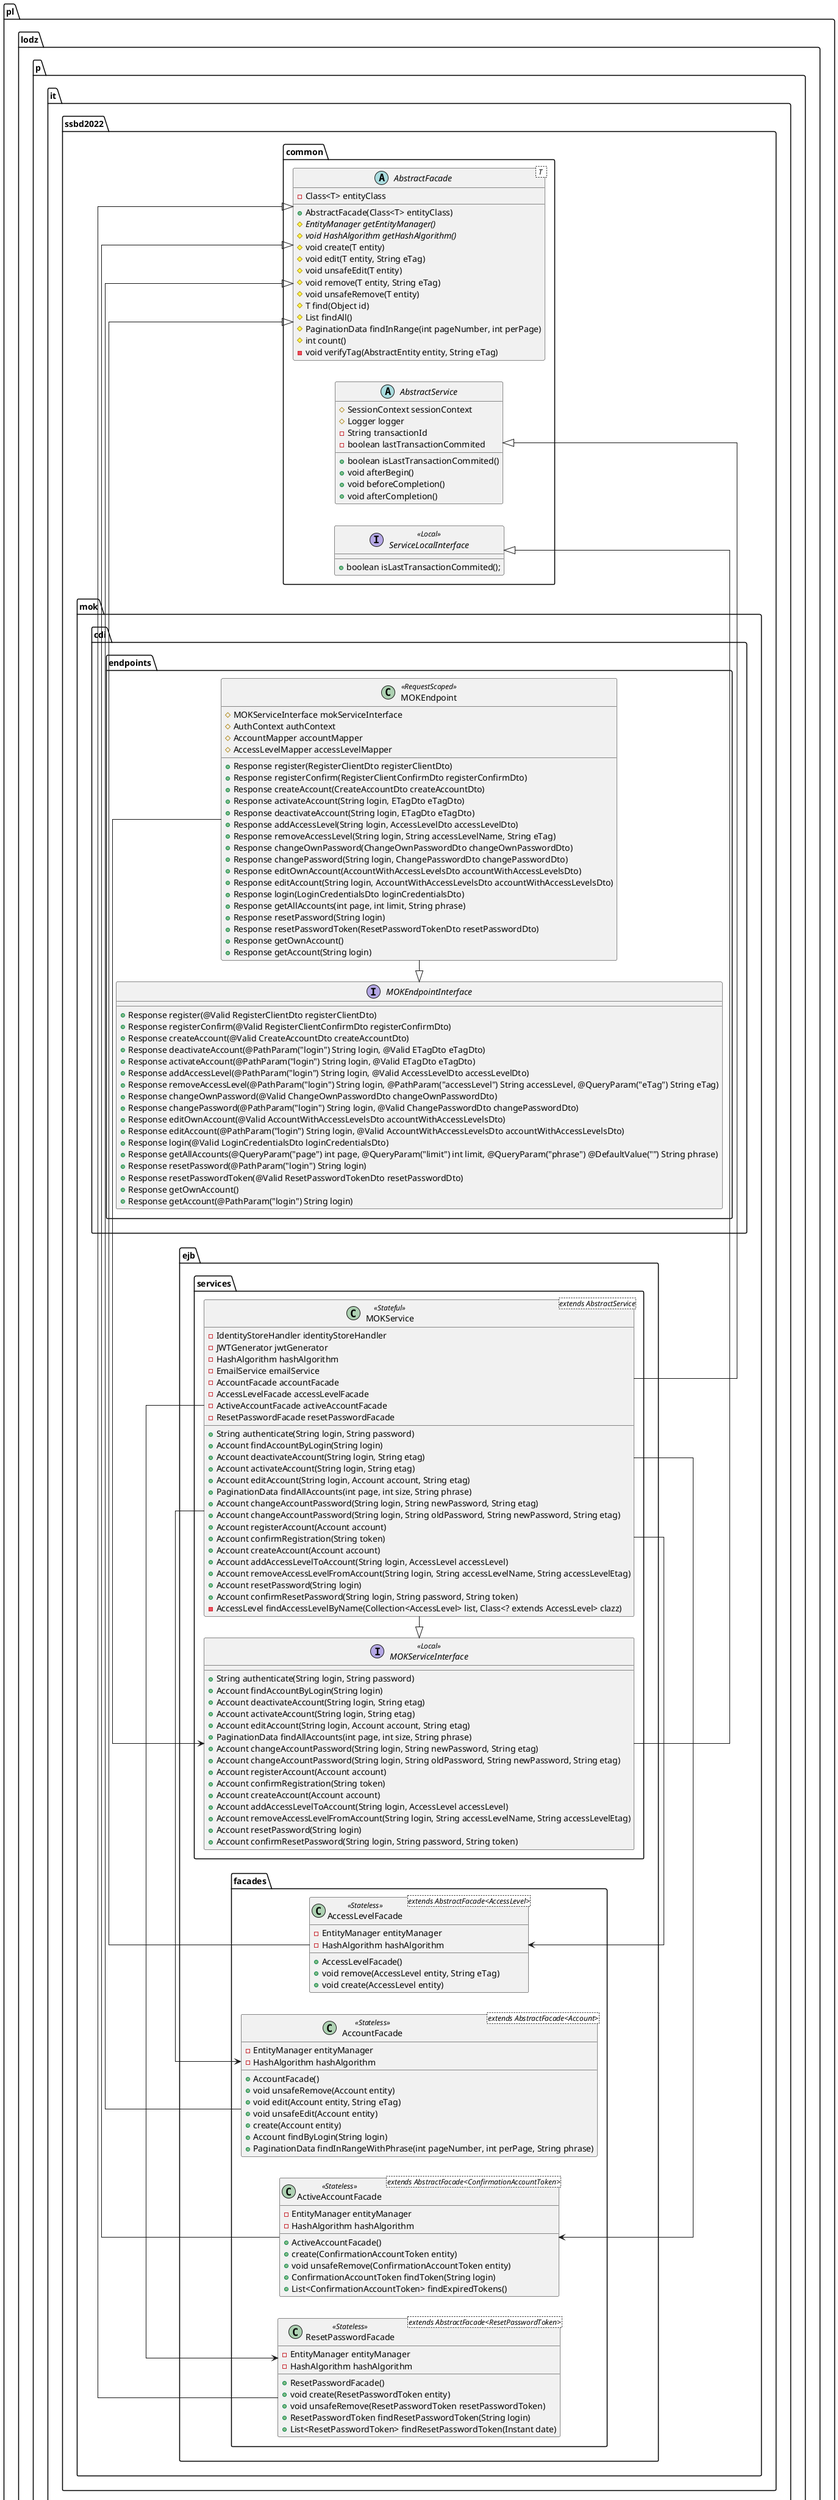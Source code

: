 @startuml MOK_ejb_cdi_diagram
left to right direction
skinparam linetype ortho

package pl.lodz.p.it.ssbd2022.common {
    
    abstract class AbstractFacade< T  > {
        -Class<T> entityClass
        +AbstractFacade(Class<T> entityClass)
        #{abstract} EntityManager getEntityManager()
        #{abstract} void HashAlgorithm getHashAlgorithm()
        #void create(T entity)
        #void edit(T entity, String eTag)
        #void unsafeEdit(T entity)
        #void remove(T entity, String eTag)
        #void unsafeRemove(T entity)
        #T find(Object id)
        #List findAll()
        #PaginationData findInRange(int pageNumber, int perPage)
        #int count()
        -void verifyTag(AbstractEntity entity, String eTag)
    }

    abstract class AbstractService {
        #SessionContext sessionContext
        #Logger logger
        -String transactionId
        -boolean lastTransactionCommited
        +boolean isLastTransactionCommited()
        +void afterBegin()
        +void beforeCompletion()
        +void afterCompletion()
    }

    interface ServiceLocalInterface <<Local>> {
        +boolean isLastTransactionCommited();
    }
}


package pl.lodz.p.it.ssbd2022.mok {
    ' ENDPOINTY
    package cdi.endpoints {
        interface MOKEndpointInterface {
            +Response register(@Valid RegisterClientDto registerClientDto)
            +Response registerConfirm(@Valid RegisterClientConfirmDto registerConfirmDto)
            +Response createAccount(@Valid CreateAccountDto createAccountDto)
            +Response deactivateAccount(@PathParam("login") String login, @Valid ETagDto eTagDto)
            +Response activateAccount(@PathParam("login") String login, @Valid ETagDto eTagDto)
            +Response addAccessLevel(@PathParam("login") String login, @Valid AccessLevelDto accessLevelDto)
            +Response removeAccessLevel(@PathParam("login") String login, @PathParam("accessLevel") String accessLevel, @QueryParam("eTag") String eTag)
            +Response changeOwnPassword(@Valid ChangeOwnPasswordDto changeOwnPasswordDto)
            +Response changePassword(@PathParam("login") String login, @Valid ChangePasswordDto changePasswordDto)
            +Response editOwnAccount(@Valid AccountWithAccessLevelsDto accountWithAccessLevelsDto)
            +Response editAccount(@PathParam("login") String login, @Valid AccountWithAccessLevelsDto accountWithAccessLevelsDto)
            +Response login(@Valid LoginCredentialsDto loginCredentialsDto)
            +Response getAllAccounts(@QueryParam("page") int page, @QueryParam("limit") int limit, @QueryParam("phrase") @DefaultValue("") String phrase)
            +Response resetPassword(@PathParam("login") String login)
            +Response resetPasswordToken(@Valid ResetPasswordTokenDto resetPasswordDto)
            +Response getOwnAccount()
            +Response getAccount(@PathParam("login") String login)
        }

        class MOKEndpoint<<RequestScoped>> {
            #MOKServiceInterface mokServiceInterface
            #AuthContext authContext
            #AccountMapper accountMapper
            #AccessLevelMapper accessLevelMapper
            +Response register(RegisterClientDto registerClientDto)
            +Response registerConfirm(RegisterClientConfirmDto registerConfirmDto)
            +Response createAccount(CreateAccountDto createAccountDto)
            +Response activateAccount(String login, ETagDto eTagDto)
            +Response deactivateAccount(String login, ETagDto eTagDto)
            +Response addAccessLevel(String login, AccessLevelDto accessLevelDto)
            +Response removeAccessLevel(String login, String accessLevelName, String eTag)
            +Response changeOwnPassword(ChangeOwnPasswordDto changeOwnPasswordDto)
            +Response changePassword(String login, ChangePasswordDto changePasswordDto)
            +Response editOwnAccount(AccountWithAccessLevelsDto accountWithAccessLevelsDto)
            +Response editAccount(String login, AccountWithAccessLevelsDto accountWithAccessLevelsDto)
            +Response login(LoginCredentialsDto loginCredentialsDto)
            +Response getAllAccounts(int page, int limit, String phrase)
            +Response resetPassword(String login)
            +Response resetPasswordToken(ResetPasswordTokenDto resetPasswordDto)
            +Response getOwnAccount()
            +Response getAccount(String login)

        }           
    }

    ' SERWISY
    package ejb.services {

        interface MOKServiceInterface <<Local>> {
            +String authenticate(String login, String password)
            +Account findAccountByLogin(String login)
            +Account deactivateAccount(String login, String etag)
            +Account activateAccount(String login, String etag)
            +Account editAccount(String login, Account account, String etag)
            +PaginationData findAllAccounts(int page, int size, String phrase)
            +Account changeAccountPassword(String login, String newPassword, String etag)
            +Account changeAccountPassword(String login, String oldPassword, String newPassword, String etag)
            +Account registerAccount(Account account)
            +Account confirmRegistration(String token)
            +Account createAccount(Account account)
            +Account addAccessLevelToAccount(String login, AccessLevel accessLevel)
            +Account removeAccessLevelFromAccount(String login, String accessLevelName, String accessLevelEtag)
            +Account resetPassword(String login)
            +Account confirmResetPassword(String login, String password, String token)
        }

        class MOKService<extends AbstractService> <<Stateful>> {
            -IdentityStoreHandler identityStoreHandler
            -JWTGenerator jwtGenerator
            -HashAlgorithm hashAlgorithm
            -EmailService emailService
            -AccountFacade accountFacade
            -AccessLevelFacade accessLevelFacade
            -ActiveAccountFacade activeAccountFacade
            -ResetPasswordFacade resetPasswordFacade
            +String authenticate(String login, String password)
            +Account findAccountByLogin(String login)
            +Account deactivateAccount(String login, String etag)
            +Account activateAccount(String login, String etag)
            +Account editAccount(String login, Account account, String etag)
            +PaginationData findAllAccounts(int page, int size, String phrase)
            +Account changeAccountPassword(String login, String newPassword, String etag)
            +Account changeAccountPassword(String login, String oldPassword, String newPassword, String etag)
            +Account registerAccount(Account account)
            +Account confirmRegistration(String token)
            +Account createAccount(Account account)
            +Account addAccessLevelToAccount(String login, AccessLevel accessLevel)
            +Account removeAccessLevelFromAccount(String login, String accessLevelName, String accessLevelEtag)
            +Account resetPassword(String login)
            +Account confirmResetPassword(String login, String password, String token)
            -AccessLevel findAccessLevelByName(Collection<AccessLevel> list, Class<? extends AccessLevel> clazz)
        }

    }

    ' FASADY
    package ejb.facades {

        class AccessLevelFacade<extends AbstractFacade<AccessLevel>> <<Stateless>> {
            -EntityManager entityManager
            -HashAlgorithm hashAlgorithm
            +AccessLevelFacade()
            +void remove(AccessLevel entity, String eTag)
            +void create(AccessLevel entity)
        }

        class AccountFacade<extends AbstractFacade<Account>> <<Stateless>> {
            -EntityManager entityManager
            -HashAlgorithm hashAlgorithm
            +AccountFacade()
            +void unsafeRemove(Account entity)
            +void edit(Account entity, String eTag)
            +void unsafeEdit(Account entity)
            +create(Account entity)
            +Account findByLogin(String login)
            +PaginationData findInRangeWithPhrase(int pageNumber, int perPage, String phrase)
        }
        
        class ActiveAccountFacade<extends AbstractFacade<ConfirmationAccountToken>> <<Stateless>> {
            -EntityManager entityManager
            -HashAlgorithm hashAlgorithm
            +ActiveAccountFacade()
            +create(ConfirmationAccountToken entity)
            +void unsafeRemove(ConfirmationAccountToken entity)
            +ConfirmationAccountToken findToken(String login)
            +List<ConfirmationAccountToken> findExpiredTokens()
        }

        class ResetPasswordFacade<extends AbstractFacade<ResetPasswordToken>> <<Stateless>> {
            -EntityManager entityManager
            -HashAlgorithm hashAlgorithm
            +ResetPasswordFacade()
            +void create(ResetPasswordToken entity)
            +void unsafeRemove(ResetPasswordToken resetPasswordToken)
            +ResetPasswordToken findResetPasswordToken(String login)
            +List<ResetPasswordToken> findResetPasswordToken(Instant date)
        }

    }

    
    
}

' extend fasad
AbstractFacade <|- AccessLevelFacade
AbstractFacade <|- AccountFacade
AbstractFacade <|- ActiveAccountFacade
AbstractFacade <|- ResetPasswordFacade

' extend/implement serwis
AbstractService <|- MOKService
ServiceLocalInterface <|- MOKServiceInterface
MOKServiceInterface <|- MOKService

' implement endpoint
MOKEndpointInterface <|- MOKEndpoint

' wykorzystanie serwisu przez endpoint
MOKEndpoint -> MOKServiceInterface

' wykorzystanie fasady przez serwis
MOKService -> AccessLevelFacade
MOKService -> AccountFacade
MOKService -> ActiveAccountFacade
MOKService -> ResetPasswordFacade


@enduml